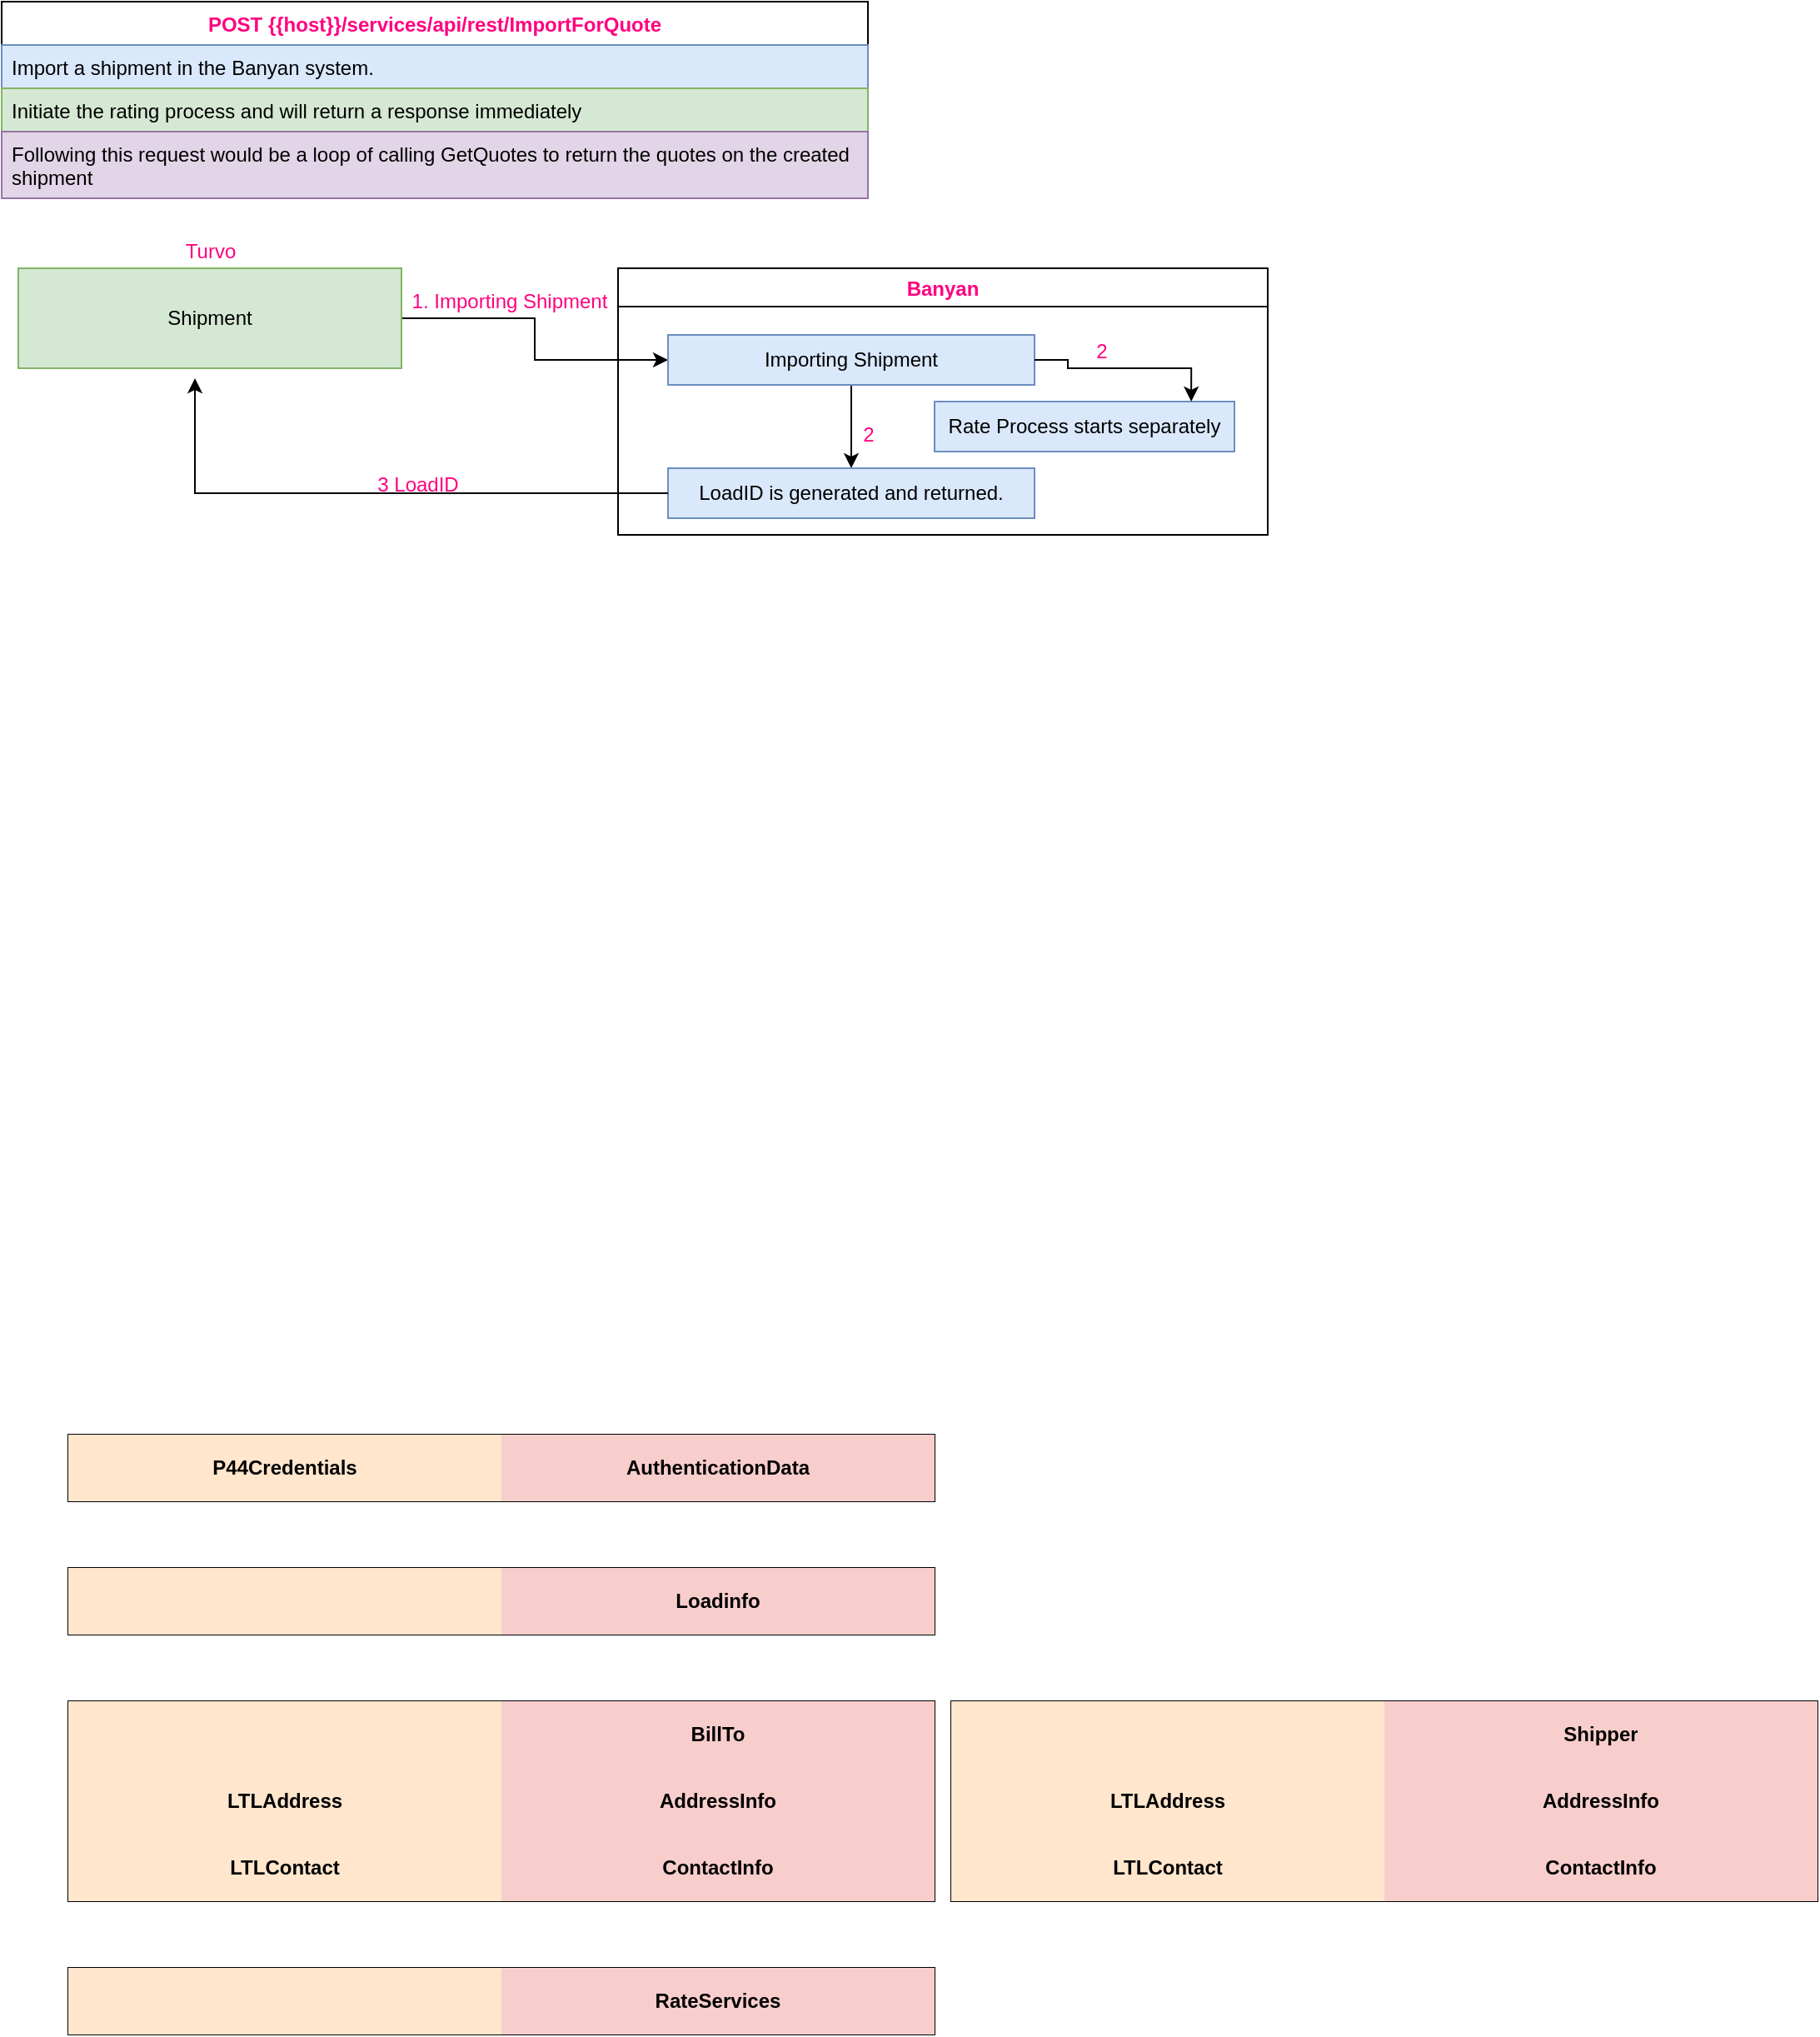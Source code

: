 <mxfile version="14.8.5" type="github" pages="3">
  <diagram id="OiAdG7TxA3gKg6y4t-il" name="01. /services/api/rest/ImportForQuote">
    <mxGraphModel dx="1022" dy="1328" grid="1" gridSize="10" guides="1" tooltips="1" connect="1" arrows="1" fold="1" page="1" pageScale="1" pageWidth="1100" pageHeight="850" math="0" shadow="0">
      <root>
        <mxCell id="0" />
        <mxCell id="1" parent="0" />
        <mxCell id="1lkWncFinOV1puRLaE7o-2" value="POST {{host}}/services/api/rest/ImportForQuote" style="swimlane;fontStyle=1;childLayout=stackLayout;horizontal=1;startSize=26;horizontalStack=0;resizeParent=1;resizeParentMax=0;resizeLast=0;collapsible=1;marginBottom=0;fontColor=#FF0080;" parent="1" vertex="1">
          <mxGeometry y="-380" width="520" height="118" as="geometry" />
        </mxCell>
        <mxCell id="1lkWncFinOV1puRLaE7o-3" value="Import a shipment in the Banyan system." style="text;strokeColor=#6c8ebf;fillColor=#dae8fc;align=left;verticalAlign=top;spacingLeft=4;spacingRight=4;overflow=hidden;rotatable=0;points=[[0,0.5],[1,0.5]];portConstraint=eastwest;" parent="1lkWncFinOV1puRLaE7o-2" vertex="1">
          <mxGeometry y="26" width="520" height="26" as="geometry" />
        </mxCell>
        <mxCell id="1lkWncFinOV1puRLaE7o-4" value="Initiate the rating process and will return a response immediately" style="text;strokeColor=#82b366;fillColor=#d5e8d4;align=left;verticalAlign=top;spacingLeft=4;spacingRight=4;overflow=hidden;rotatable=0;points=[[0,0.5],[1,0.5]];portConstraint=eastwest;" parent="1lkWncFinOV1puRLaE7o-2" vertex="1">
          <mxGeometry y="52" width="520" height="26" as="geometry" />
        </mxCell>
        <mxCell id="1lkWncFinOV1puRLaE7o-5" value="Following this request would be a loop of calling GetQuotes to return the quotes on the created shipment" style="text;strokeColor=#9673a6;fillColor=#e1d5e7;align=left;verticalAlign=top;spacingLeft=4;spacingRight=4;overflow=hidden;rotatable=0;points=[[0,0.5],[1,0.5]];portConstraint=eastwest;whiteSpace=wrap;" parent="1lkWncFinOV1puRLaE7o-2" vertex="1">
          <mxGeometry y="78" width="520" height="40" as="geometry" />
        </mxCell>
        <mxCell id="oROay4NZP8Qruy1n3SG--2" style="edgeStyle=orthogonalEdgeStyle;rounded=0;orthogonalLoop=1;jettySize=auto;html=1;" parent="1" source="1lkWncFinOV1puRLaE7o-6" target="oROay4NZP8Qruy1n3SG--1" edge="1">
          <mxGeometry relative="1" as="geometry">
            <Array as="points">
              <mxPoint x="320" y="-190" />
              <mxPoint x="320" y="-165" />
            </Array>
          </mxGeometry>
        </mxCell>
        <mxCell id="1lkWncFinOV1puRLaE7o-6" value="Shipment" style="rounded=0;whiteSpace=wrap;html=1;fillColor=#d5e8d4;strokeColor=#82b366;" parent="1" vertex="1">
          <mxGeometry x="10" y="-220" width="230" height="60" as="geometry" />
        </mxCell>
        <mxCell id="1lkWncFinOV1puRLaE7o-7" value="Turvo" style="text;html=1;align=center;verticalAlign=middle;resizable=0;points=[];autosize=1;strokeColor=none;fontColor=#FF0080;" parent="1" vertex="1">
          <mxGeometry x="100" y="-240" width="50" height="20" as="geometry" />
        </mxCell>
        <mxCell id="1lkWncFinOV1puRLaE7o-13" value="1. Importing Shipment" style="text;html=1;strokeColor=none;fillColor=none;align=center;verticalAlign=middle;whiteSpace=wrap;rounded=0;fontColor=#FF0080;" parent="1" vertex="1">
          <mxGeometry x="240" y="-210" width="130" height="20" as="geometry" />
        </mxCell>
        <mxCell id="1lkWncFinOV1puRLaE7o-15" value="Banyan" style="swimlane;fontColor=#FF0080;startSize=23;" parent="1" vertex="1">
          <mxGeometry x="370" y="-220" width="390" height="160" as="geometry" />
        </mxCell>
        <mxCell id="oROay4NZP8Qruy1n3SG--6" style="edgeStyle=orthogonalEdgeStyle;rounded=0;orthogonalLoop=1;jettySize=auto;html=1;entryX=0.5;entryY=0;entryDx=0;entryDy=0;" parent="1lkWncFinOV1puRLaE7o-15" source="oROay4NZP8Qruy1n3SG--1" target="oROay4NZP8Qruy1n3SG--5" edge="1">
          <mxGeometry relative="1" as="geometry" />
        </mxCell>
        <mxCell id="oROay4NZP8Qruy1n3SG--1" value="Importing Shipment" style="rounded=0;whiteSpace=wrap;html=1;fillColor=#dae8fc;strokeColor=#6c8ebf;" parent="1lkWncFinOV1puRLaE7o-15" vertex="1">
          <mxGeometry x="30" y="40" width="220" height="30" as="geometry" />
        </mxCell>
        <mxCell id="oROay4NZP8Qruy1n3SG--5" value="LoadID is generated and returned." style="rounded=0;whiteSpace=wrap;html=1;fillColor=#dae8fc;strokeColor=#6c8ebf;" parent="1lkWncFinOV1puRLaE7o-15" vertex="1">
          <mxGeometry x="30" y="120" width="220" height="30" as="geometry" />
        </mxCell>
        <mxCell id="BpCV8GKEyDNsDf4MUvl9-3" value="&lt;font color=&quot;#ff0080&quot;&gt;2&lt;/font&gt;" style="text;html=1;align=center;verticalAlign=middle;resizable=0;points=[];autosize=1;strokeColor=none;" parent="1lkWncFinOV1puRLaE7o-15" vertex="1">
          <mxGeometry x="140" y="90" width="20" height="20" as="geometry" />
        </mxCell>
        <mxCell id="oROay4NZP8Qruy1n3SG--3" value="Rate Process starts separately" style="rounded=0;whiteSpace=wrap;html=1;fillColor=#dae8fc;strokeColor=#6c8ebf;" parent="1" vertex="1">
          <mxGeometry x="560" y="-140" width="180" height="30" as="geometry" />
        </mxCell>
        <mxCell id="oROay4NZP8Qruy1n3SG--4" style="edgeStyle=orthogonalEdgeStyle;rounded=0;orthogonalLoop=1;jettySize=auto;html=1;entryX=0.856;entryY=0;entryDx=0;entryDy=0;entryPerimeter=0;" parent="1" source="oROay4NZP8Qruy1n3SG--1" target="oROay4NZP8Qruy1n3SG--3" edge="1">
          <mxGeometry relative="1" as="geometry">
            <Array as="points">
              <mxPoint x="640" y="-165" />
              <mxPoint x="640" y="-160" />
              <mxPoint x="714" y="-160" />
            </Array>
          </mxGeometry>
        </mxCell>
        <mxCell id="oROay4NZP8Qruy1n3SG--7" style="edgeStyle=orthogonalEdgeStyle;rounded=0;orthogonalLoop=1;jettySize=auto;html=1;entryX=0.461;entryY=1.1;entryDx=0;entryDy=0;entryPerimeter=0;" parent="1" source="oROay4NZP8Qruy1n3SG--5" target="1lkWncFinOV1puRLaE7o-6" edge="1">
          <mxGeometry relative="1" as="geometry" />
        </mxCell>
        <mxCell id="oROay4NZP8Qruy1n3SG--8" value="3 LoadID" style="text;html=1;strokeColor=none;fillColor=none;align=center;verticalAlign=middle;whiteSpace=wrap;rounded=0;fontColor=#FF0080;" parent="1" vertex="1">
          <mxGeometry x="190" y="-100" width="120" height="20" as="geometry" />
        </mxCell>
        <mxCell id="oROay4NZP8Qruy1n3SG--9" value="" style="shape=table;startSize=0;container=1;collapsible=0;childLayout=tableLayout;" parent="1" vertex="1">
          <mxGeometry x="40" y="480" width="520" height="40" as="geometry" />
        </mxCell>
        <mxCell id="oROay4NZP8Qruy1n3SG--10" value="" style="shape=partialRectangle;collapsible=0;dropTarget=0;pointerEvents=0;fillColor=none;top=0;left=0;bottom=0;right=0;points=[[0,0.5],[1,0.5]];portConstraint=eastwest;" parent="oROay4NZP8Qruy1n3SG--9" vertex="1">
          <mxGeometry width="520" height="40" as="geometry" />
        </mxCell>
        <mxCell id="oROay4NZP8Qruy1n3SG--11" value="&lt;b&gt;P44Credentials&lt;/b&gt;" style="shape=partialRectangle;html=1;whiteSpace=wrap;connectable=0;overflow=hidden;fillColor=#ffe6cc;top=0;left=0;bottom=0;right=0;strokeColor=#d79b00;" parent="oROay4NZP8Qruy1n3SG--10" vertex="1">
          <mxGeometry width="260" height="40" as="geometry" />
        </mxCell>
        <mxCell id="oROay4NZP8Qruy1n3SG--12" value="&lt;b&gt;AuthenticationData&lt;/b&gt;" style="shape=partialRectangle;html=1;whiteSpace=wrap;connectable=0;overflow=hidden;fillColor=#f8cecc;top=0;left=0;bottom=0;right=0;strokeColor=#b85450;" parent="oROay4NZP8Qruy1n3SG--10" vertex="1">
          <mxGeometry x="260" width="260" height="40" as="geometry" />
        </mxCell>
        <mxCell id="oROay4NZP8Qruy1n3SG--19" value="" style="shape=table;startSize=0;container=1;collapsible=0;childLayout=tableLayout;" parent="1" vertex="1">
          <mxGeometry x="40" y="560" width="520" height="40" as="geometry" />
        </mxCell>
        <mxCell id="oROay4NZP8Qruy1n3SG--20" value="" style="shape=partialRectangle;collapsible=0;dropTarget=0;pointerEvents=0;fillColor=none;top=0;left=0;bottom=0;right=0;points=[[0,0.5],[1,0.5]];portConstraint=eastwest;" parent="oROay4NZP8Qruy1n3SG--19" vertex="1">
          <mxGeometry width="520" height="40" as="geometry" />
        </mxCell>
        <mxCell id="oROay4NZP8Qruy1n3SG--21" value="" style="shape=partialRectangle;html=1;whiteSpace=wrap;connectable=0;overflow=hidden;fillColor=#ffe6cc;top=0;left=0;bottom=0;right=0;strokeColor=#d79b00;" parent="oROay4NZP8Qruy1n3SG--20" vertex="1">
          <mxGeometry width="260" height="40" as="geometry" />
        </mxCell>
        <mxCell id="oROay4NZP8Qruy1n3SG--22" value="&lt;b&gt;Loadinfo&lt;/b&gt;" style="shape=partialRectangle;html=1;whiteSpace=wrap;connectable=0;overflow=hidden;fillColor=#f8cecc;top=0;left=0;bottom=0;right=0;strokeColor=#b85450;" parent="oROay4NZP8Qruy1n3SG--20" vertex="1">
          <mxGeometry x="260" width="260" height="40" as="geometry" />
        </mxCell>
        <mxCell id="oROay4NZP8Qruy1n3SG--23" value="" style="shape=table;startSize=0;container=1;collapsible=0;childLayout=tableLayout;" parent="1" vertex="1">
          <mxGeometry x="40" y="640" width="520" height="120" as="geometry" />
        </mxCell>
        <mxCell id="oROay4NZP8Qruy1n3SG--24" value="" style="shape=partialRectangle;collapsible=0;dropTarget=0;pointerEvents=0;fillColor=none;top=0;left=0;bottom=0;right=0;points=[[0,0.5],[1,0.5]];portConstraint=eastwest;" parent="oROay4NZP8Qruy1n3SG--23" vertex="1">
          <mxGeometry width="520" height="40" as="geometry" />
        </mxCell>
        <mxCell id="oROay4NZP8Qruy1n3SG--25" value="" style="shape=partialRectangle;html=1;whiteSpace=wrap;connectable=0;overflow=hidden;fillColor=#ffe6cc;top=0;left=0;bottom=0;right=0;strokeColor=#d79b00;" parent="oROay4NZP8Qruy1n3SG--24" vertex="1">
          <mxGeometry width="260" height="40" as="geometry" />
        </mxCell>
        <mxCell id="oROay4NZP8Qruy1n3SG--26" value="&lt;b&gt;BillTo&lt;/b&gt;" style="shape=partialRectangle;html=1;whiteSpace=wrap;connectable=0;overflow=hidden;fillColor=#f8cecc;top=0;left=0;bottom=0;right=0;strokeColor=#b85450;" parent="oROay4NZP8Qruy1n3SG--24" vertex="1">
          <mxGeometry x="260" width="260" height="40" as="geometry" />
        </mxCell>
        <mxCell id="oROay4NZP8Qruy1n3SG--27" style="shape=partialRectangle;collapsible=0;dropTarget=0;pointerEvents=0;fillColor=none;top=0;left=0;bottom=0;right=0;points=[[0,0.5],[1,0.5]];portConstraint=eastwest;" parent="oROay4NZP8Qruy1n3SG--23" vertex="1">
          <mxGeometry y="40" width="520" height="40" as="geometry" />
        </mxCell>
        <mxCell id="oROay4NZP8Qruy1n3SG--28" value="&lt;b&gt;LTLAddress&lt;/b&gt;" style="shape=partialRectangle;html=1;whiteSpace=wrap;connectable=0;overflow=hidden;fillColor=#ffe6cc;top=0;left=0;bottom=0;right=0;strokeColor=#d79b00;" parent="oROay4NZP8Qruy1n3SG--27" vertex="1">
          <mxGeometry width="260" height="40" as="geometry" />
        </mxCell>
        <mxCell id="oROay4NZP8Qruy1n3SG--29" value="&lt;b&gt;AddressInfo&lt;/b&gt;" style="shape=partialRectangle;html=1;whiteSpace=wrap;connectable=0;overflow=hidden;fillColor=#f8cecc;top=0;left=0;bottom=0;right=0;strokeColor=#b85450;" parent="oROay4NZP8Qruy1n3SG--27" vertex="1">
          <mxGeometry x="260" width="260" height="40" as="geometry" />
        </mxCell>
        <mxCell id="oROay4NZP8Qruy1n3SG--30" style="shape=partialRectangle;collapsible=0;dropTarget=0;pointerEvents=0;fillColor=none;top=0;left=0;bottom=0;right=0;points=[[0,0.5],[1,0.5]];portConstraint=eastwest;" parent="oROay4NZP8Qruy1n3SG--23" vertex="1">
          <mxGeometry y="80" width="520" height="40" as="geometry" />
        </mxCell>
        <mxCell id="oROay4NZP8Qruy1n3SG--31" value="&lt;b&gt;LTLContact&lt;/b&gt;" style="shape=partialRectangle;html=1;whiteSpace=wrap;connectable=0;overflow=hidden;fillColor=#ffe6cc;top=0;left=0;bottom=0;right=0;strokeColor=#d79b00;" parent="oROay4NZP8Qruy1n3SG--30" vertex="1">
          <mxGeometry width="260" height="40" as="geometry" />
        </mxCell>
        <mxCell id="oROay4NZP8Qruy1n3SG--32" value="&lt;b&gt;ContactInfo&lt;/b&gt;" style="shape=partialRectangle;html=1;whiteSpace=wrap;connectable=0;overflow=hidden;fillColor=#f8cecc;top=0;left=0;bottom=0;right=0;strokeColor=#b85450;" parent="oROay4NZP8Qruy1n3SG--30" vertex="1">
          <mxGeometry x="260" width="260" height="40" as="geometry" />
        </mxCell>
        <mxCell id="oROay4NZP8Qruy1n3SG--33" value="" style="shape=table;startSize=0;container=1;collapsible=0;childLayout=tableLayout;" parent="1" vertex="1">
          <mxGeometry x="40" y="800" width="520" height="40" as="geometry" />
        </mxCell>
        <mxCell id="oROay4NZP8Qruy1n3SG--34" value="" style="shape=partialRectangle;collapsible=0;dropTarget=0;pointerEvents=0;fillColor=none;top=0;left=0;bottom=0;right=0;points=[[0,0.5],[1,0.5]];portConstraint=eastwest;" parent="oROay4NZP8Qruy1n3SG--33" vertex="1">
          <mxGeometry width="520" height="40" as="geometry" />
        </mxCell>
        <mxCell id="oROay4NZP8Qruy1n3SG--35" value="" style="shape=partialRectangle;html=1;whiteSpace=wrap;connectable=0;overflow=hidden;fillColor=#ffe6cc;top=0;left=0;bottom=0;right=0;strokeColor=#d79b00;" parent="oROay4NZP8Qruy1n3SG--34" vertex="1">
          <mxGeometry width="260" height="40" as="geometry" />
        </mxCell>
        <mxCell id="oROay4NZP8Qruy1n3SG--36" value="&lt;b&gt;RateServices&lt;/b&gt;" style="shape=partialRectangle;html=1;whiteSpace=wrap;connectable=0;overflow=hidden;fillColor=#f8cecc;top=0;left=0;bottom=0;right=0;strokeColor=#b85450;" parent="oROay4NZP8Qruy1n3SG--34" vertex="1">
          <mxGeometry x="260" width="260" height="40" as="geometry" />
        </mxCell>
        <mxCell id="oROay4NZP8Qruy1n3SG--37" value="" style="shape=table;startSize=0;container=1;collapsible=0;childLayout=tableLayout;" parent="1" vertex="1">
          <mxGeometry x="570" y="640" width="520" height="120" as="geometry" />
        </mxCell>
        <mxCell id="oROay4NZP8Qruy1n3SG--38" value="" style="shape=partialRectangle;collapsible=0;dropTarget=0;pointerEvents=0;fillColor=none;top=0;left=0;bottom=0;right=0;points=[[0,0.5],[1,0.5]];portConstraint=eastwest;" parent="oROay4NZP8Qruy1n3SG--37" vertex="1">
          <mxGeometry width="520" height="40" as="geometry" />
        </mxCell>
        <mxCell id="oROay4NZP8Qruy1n3SG--39" value="" style="shape=partialRectangle;html=1;whiteSpace=wrap;connectable=0;overflow=hidden;fillColor=#ffe6cc;top=0;left=0;bottom=0;right=0;strokeColor=#d79b00;" parent="oROay4NZP8Qruy1n3SG--38" vertex="1">
          <mxGeometry width="260" height="40" as="geometry" />
        </mxCell>
        <mxCell id="oROay4NZP8Qruy1n3SG--40" value="&lt;b&gt;Shipper&lt;/b&gt;" style="shape=partialRectangle;html=1;whiteSpace=wrap;connectable=0;overflow=hidden;fillColor=#f8cecc;top=0;left=0;bottom=0;right=0;strokeColor=#b85450;" parent="oROay4NZP8Qruy1n3SG--38" vertex="1">
          <mxGeometry x="260" width="260" height="40" as="geometry" />
        </mxCell>
        <mxCell id="oROay4NZP8Qruy1n3SG--41" style="shape=partialRectangle;collapsible=0;dropTarget=0;pointerEvents=0;fillColor=none;top=0;left=0;bottom=0;right=0;points=[[0,0.5],[1,0.5]];portConstraint=eastwest;" parent="oROay4NZP8Qruy1n3SG--37" vertex="1">
          <mxGeometry y="40" width="520" height="40" as="geometry" />
        </mxCell>
        <mxCell id="oROay4NZP8Qruy1n3SG--42" value="&lt;b&gt;LTLAddress&lt;/b&gt;" style="shape=partialRectangle;html=1;whiteSpace=wrap;connectable=0;overflow=hidden;fillColor=#ffe6cc;top=0;left=0;bottom=0;right=0;strokeColor=#d79b00;" parent="oROay4NZP8Qruy1n3SG--41" vertex="1">
          <mxGeometry width="260" height="40" as="geometry" />
        </mxCell>
        <mxCell id="oROay4NZP8Qruy1n3SG--43" value="&lt;b&gt;AddressInfo&lt;/b&gt;" style="shape=partialRectangle;html=1;whiteSpace=wrap;connectable=0;overflow=hidden;fillColor=#f8cecc;top=0;left=0;bottom=0;right=0;strokeColor=#b85450;" parent="oROay4NZP8Qruy1n3SG--41" vertex="1">
          <mxGeometry x="260" width="260" height="40" as="geometry" />
        </mxCell>
        <mxCell id="oROay4NZP8Qruy1n3SG--44" style="shape=partialRectangle;collapsible=0;dropTarget=0;pointerEvents=0;fillColor=none;top=0;left=0;bottom=0;right=0;points=[[0,0.5],[1,0.5]];portConstraint=eastwest;" parent="oROay4NZP8Qruy1n3SG--37" vertex="1">
          <mxGeometry y="80" width="520" height="40" as="geometry" />
        </mxCell>
        <mxCell id="oROay4NZP8Qruy1n3SG--45" value="&lt;b&gt;LTLContact&lt;/b&gt;" style="shape=partialRectangle;html=1;whiteSpace=wrap;connectable=0;overflow=hidden;fillColor=#ffe6cc;top=0;left=0;bottom=0;right=0;strokeColor=#d79b00;" parent="oROay4NZP8Qruy1n3SG--44" vertex="1">
          <mxGeometry width="260" height="40" as="geometry" />
        </mxCell>
        <mxCell id="oROay4NZP8Qruy1n3SG--46" value="&lt;b&gt;ContactInfo&lt;/b&gt;" style="shape=partialRectangle;html=1;whiteSpace=wrap;connectable=0;overflow=hidden;fillColor=#f8cecc;top=0;left=0;bottom=0;right=0;strokeColor=#b85450;" parent="oROay4NZP8Qruy1n3SG--44" vertex="1">
          <mxGeometry x="260" width="260" height="40" as="geometry" />
        </mxCell>
        <mxCell id="BpCV8GKEyDNsDf4MUvl9-2" value="&lt;font color=&quot;#ff0080&quot;&gt;2&lt;/font&gt;" style="text;html=1;align=center;verticalAlign=middle;resizable=0;points=[];autosize=1;strokeColor=none;" parent="1" vertex="1">
          <mxGeometry x="650" y="-180" width="20" height="20" as="geometry" />
        </mxCell>
      </root>
    </mxGraphModel>
  </diagram>
  <diagram name="02 /services/api/rest/GetQuotes" id="FWxIg1FBerBXyO7mredP">
    <mxGraphModel dx="1022" dy="444" grid="1" gridSize="10" guides="1" tooltips="1" connect="1" arrows="1" fold="1" page="1" pageScale="1" pageWidth="1100" pageHeight="850" math="0" shadow="0">
      <root>
        <mxCell id="3qYp3PzX7lrmJIjdqvdg-0" />
        <mxCell id="3qYp3PzX7lrmJIjdqvdg-1" parent="3qYp3PzX7lrmJIjdqvdg-0" />
        <mxCell id="3qYp3PzX7lrmJIjdqvdg-2" value="{{host}}/services/api/rest/GetQuotes" style="swimlane;fontStyle=1;childLayout=stackLayout;horizontal=1;startSize=26;horizontalStack=0;resizeParent=1;resizeParentMax=0;resizeLast=0;collapsible=1;marginBottom=0;fontColor=#FF0080;" vertex="1" parent="3qYp3PzX7lrmJIjdqvdg-1">
          <mxGeometry width="520" height="52" as="geometry" />
        </mxCell>
        <mxCell id="3qYp3PzX7lrmJIjdqvdg-3" value="This function will retrieve all the valid quotes for a given shipment." style="text;strokeColor=#6c8ebf;fillColor=#dae8fc;align=left;verticalAlign=top;spacingLeft=4;spacingRight=4;overflow=hidden;rotatable=0;points=[[0,0.5],[1,0.5]];portConstraint=eastwest;" vertex="1" parent="3qYp3PzX7lrmJIjdqvdg-2">
          <mxGeometry y="26" width="520" height="26" as="geometry" />
        </mxCell>
        <mxCell id="3qYp3PzX7lrmJIjdqvdg-6" style="edgeStyle=orthogonalEdgeStyle;rounded=0;orthogonalLoop=1;jettySize=auto;html=1;" edge="1" parent="3qYp3PzX7lrmJIjdqvdg-1" source="3qYp3PzX7lrmJIjdqvdg-7">
          <mxGeometry relative="1" as="geometry">
            <Array as="points">
              <mxPoint x="320" y="230" />
              <mxPoint x="320" y="255" />
            </Array>
            <mxPoint x="400" y="255" as="targetPoint" />
          </mxGeometry>
        </mxCell>
        <mxCell id="3qYp3PzX7lrmJIjdqvdg-7" value="Shipment" style="rounded=0;whiteSpace=wrap;html=1;fillColor=#d5e8d4;strokeColor=#82b366;" vertex="1" parent="3qYp3PzX7lrmJIjdqvdg-1">
          <mxGeometry x="10" y="200" width="230" height="60" as="geometry" />
        </mxCell>
        <mxCell id="3qYp3PzX7lrmJIjdqvdg-8" value="Turvo" style="text;html=1;align=center;verticalAlign=middle;resizable=0;points=[];autosize=1;strokeColor=none;fontColor=#FF0080;" vertex="1" parent="3qYp3PzX7lrmJIjdqvdg-1">
          <mxGeometry x="100" y="180" width="50" height="20" as="geometry" />
        </mxCell>
        <mxCell id="3qYp3PzX7lrmJIjdqvdg-9" value="1 LoadID" style="text;html=1;strokeColor=none;fillColor=none;align=center;verticalAlign=middle;whiteSpace=wrap;rounded=0;fontColor=#FF0080;" vertex="1" parent="3qYp3PzX7lrmJIjdqvdg-1">
          <mxGeometry x="240" y="210" width="130" height="20" as="geometry" />
        </mxCell>
        <mxCell id="3qYp3PzX7lrmJIjdqvdg-10" value="Banyan" style="swimlane;fontColor=#FF0080;startSize=23;" vertex="1" parent="3qYp3PzX7lrmJIjdqvdg-1">
          <mxGeometry x="370" y="120" width="460" height="330" as="geometry" />
        </mxCell>
        <mxCell id="3qYp3PzX7lrmJIjdqvdg-11" style="edgeStyle=orthogonalEdgeStyle;rounded=0;orthogonalLoop=1;jettySize=auto;html=1;entryX=0.5;entryY=0;entryDx=0;entryDy=0;" edge="1" parent="3qYp3PzX7lrmJIjdqvdg-10" target="3qYp3PzX7lrmJIjdqvdg-13">
          <mxGeometry relative="1" as="geometry">
            <mxPoint x="140" y="70" as="sourcePoint" />
          </mxGeometry>
        </mxCell>
        <mxCell id="3qYp3PzX7lrmJIjdqvdg-16" style="edgeStyle=orthogonalEdgeStyle;rounded=0;orthogonalLoop=1;jettySize=auto;html=1;entryX=0.856;entryY=0;entryDx=0;entryDy=0;entryPerimeter=0;" edge="1" parent="3qYp3PzX7lrmJIjdqvdg-1" target="3qYp3PzX7lrmJIjdqvdg-15">
          <mxGeometry relative="1" as="geometry">
            <Array as="points">
              <mxPoint x="640" y="255" />
              <mxPoint x="640" y="260" />
              <mxPoint x="714" y="260" />
            </Array>
            <mxPoint x="620" y="255" as="sourcePoint" />
          </mxGeometry>
        </mxCell>
        <mxCell id="3qYp3PzX7lrmJIjdqvdg-17" style="edgeStyle=orthogonalEdgeStyle;rounded=0;orthogonalLoop=1;jettySize=auto;html=1;entryX=0.461;entryY=1.1;entryDx=0;entryDy=0;entryPerimeter=0;" edge="1" parent="3qYp3PzX7lrmJIjdqvdg-1" target="3qYp3PzX7lrmJIjdqvdg-7">
          <mxGeometry relative="1" as="geometry">
            <mxPoint x="400" y="335" as="sourcePoint" />
          </mxGeometry>
        </mxCell>
        <mxCell id="3qYp3PzX7lrmJIjdqvdg-52" value="{&lt;br&gt;&lt;span&gt;	&lt;/span&gt;&quot;Quotes&quot;:[&lt;br&gt;&lt;blockquote style=&quot;margin: 0 0 0 40px ; border: none ; padding: 0px&quot;&gt;&lt;span&gt;&lt;span style=&quot;white-space: pre&quot;&gt;	&lt;/span&gt;{&lt;span&gt;	&lt;/span&gt;&lt;/span&gt;&lt;/blockquote&gt;&lt;blockquote style=&quot;margin: 0 0 0 40px ; border: none ; padding: 0px&quot;&gt;&lt;span&gt;&lt;br/&gt;&lt;/span&gt;&lt;span&gt;	&lt;/span&gt;&lt;span&gt;	&lt;/span&gt;&lt;span&gt;	&lt;/span&gt;&lt;span style=&quot;white-space: pre&quot;&gt;	&lt;/span&gt;&lt;span style=&quot;white-space: pre&quot;&gt;	&lt;/span&gt;&quot;LoadID&quot;: &quot;SameAsPassed&quot;,&lt;br&gt;&lt;span&gt;&lt;span style=&quot;white-space: pre&quot;&gt;	&lt;/span&gt;&lt;span style=&quot;white-space: pre&quot;&gt;	&lt;/span&gt;&quot;&lt;/span&gt;QuoteID&quot;: &quot;DifferentForEachQuote&quot;&lt;/blockquote&gt;&lt;span&gt;	&lt;/span&gt;&lt;span&gt;	&lt;/span&gt;&lt;span style=&quot;white-space: pre&quot;&gt;	&lt;/span&gt;&lt;span style=&quot;white-space: pre&quot;&gt;	&amp;nbsp;&lt;/span&gt;&amp;nbsp; &amp;nbsp; },&lt;br&gt;&lt;span&gt;	&lt;/span&gt;&lt;span&gt;	&lt;/span&gt;&lt;span style=&quot;white-space: pre&quot;&gt;&lt;span style=&quot;white-space: pre&quot;&gt;	&lt;/span&gt;&lt;span style=&quot;white-space: pre&quot;&gt;	&lt;/span&gt;    {	&lt;br/&gt;&lt;/span&gt;&lt;span style=&quot;white-space: pre&quot;&gt;	&lt;/span&gt;&lt;span style=&quot;white-space: pre&quot;&gt;	&lt;/span&gt;&lt;span style=&quot;white-space: pre&quot;&gt;	&lt;/span&gt;&quot;LoadID&quot;: &quot;SameAsPassed&quot;,&lt;br&gt;&lt;span style=&quot;white-space: pre&quot;&gt;	&lt;/span&gt;&lt;span style=&quot;white-space: pre&quot;&gt;	&lt;span&gt;	&lt;/span&gt;&quot;&lt;/span&gt;QuoteID&quot;: &quot;DifferentForEachQuote&quot;&lt;br&gt;&lt;span style=&quot;white-space: pre&quot;&gt;	&lt;/span&gt;&lt;span style=&quot;white-space: pre&quot;&gt;	&lt;/span&gt;&amp;nbsp; &amp;nbsp; },&lt;br&gt;&lt;span&gt;	&lt;/span&gt;&lt;span style=&quot;white-space: pre&quot;&gt;	&lt;/span&gt;&lt;span style=&quot;white-space: pre&quot;&gt;	&lt;/span&gt;]&lt;br&gt;}" style="rounded=0;whiteSpace=wrap;html=1;fillColor=#f8cecc;strokeColor=#b85450;align=left;" vertex="1" parent="3qYp3PzX7lrmJIjdqvdg-1">
          <mxGeometry x="400" y="160" width="400" height="240" as="geometry" />
        </mxCell>
        <mxCell id="3qYp3PzX7lrmJIjdqvdg-53" value="2. A set of Quotes" style="text;html=1;strokeColor=none;fillColor=none;align=center;verticalAlign=middle;whiteSpace=wrap;rounded=0;fontColor=#FF0080;" vertex="1" parent="3qYp3PzX7lrmJIjdqvdg-1">
          <mxGeometry x="120" y="310" width="130" height="20" as="geometry" />
        </mxCell>
        <mxCell id="3qYp3PzX7lrmJIjdqvdg-57" value="Just Pass the LoadID created by Banyan for shipment." style="text;strokeColor=#6c8ebf;fillColor=#dae8fc;align=left;verticalAlign=top;spacingLeft=4;spacingRight=4;overflow=hidden;rotatable=0;points=[[0,0.5],[1,0.5]];portConstraint=eastwest;" vertex="1" parent="3qYp3PzX7lrmJIjdqvdg-1">
          <mxGeometry y="52" width="520" height="26" as="geometry" />
        </mxCell>
      </root>
    </mxGraphModel>
  </diagram>
  <diagram name="03. /services/api/rest/ImportForQuote_Sync" id="VW07h3cwKVJhl0lstl71">
    <mxGraphModel dx="1022" dy="478" grid="1" gridSize="10" guides="1" tooltips="1" connect="1" arrows="1" fold="1" page="1" pageScale="1" pageWidth="1100" pageHeight="850" math="0" shadow="0">
      <root>
        <mxCell id="U-g3pxEUER873NjEjKzG-0" />
        <mxCell id="U-g3pxEUER873NjEjKzG-1" parent="U-g3pxEUER873NjEjKzG-0" />
        <mxCell id="U-g3pxEUER873NjEjKzG-2" value="POST {{host}}/services/api/rest/ImportForQuote" style="swimlane;fontStyle=1;childLayout=stackLayout;horizontal=1;startSize=26;horizontalStack=0;resizeParent=1;resizeParentMax=0;resizeLast=0;collapsible=1;marginBottom=0;fontColor=#FF0080;" vertex="1" parent="U-g3pxEUER873NjEjKzG-1">
          <mxGeometry y="40" width="520" height="118" as="geometry" />
        </mxCell>
        <mxCell id="U-g3pxEUER873NjEjKzG-3" value="Import a shipment in the Banyan system." style="text;strokeColor=#6c8ebf;fillColor=#dae8fc;align=left;verticalAlign=top;spacingLeft=4;spacingRight=4;overflow=hidden;rotatable=0;points=[[0,0.5],[1,0.5]];portConstraint=eastwest;" vertex="1" parent="U-g3pxEUER873NjEjKzG-2">
          <mxGeometry y="26" width="520" height="26" as="geometry" />
        </mxCell>
        <mxCell id="U-g3pxEUER873NjEjKzG-4" value="Initiate the rating process and will return a response immediately" style="text;strokeColor=#82b366;fillColor=#d5e8d4;align=left;verticalAlign=top;spacingLeft=4;spacingRight=4;overflow=hidden;rotatable=0;points=[[0,0.5],[1,0.5]];portConstraint=eastwest;" vertex="1" parent="U-g3pxEUER873NjEjKzG-2">
          <mxGeometry y="52" width="520" height="26" as="geometry" />
        </mxCell>
        <mxCell id="U-g3pxEUER873NjEjKzG-5" value="Following this request would be a loop of calling GetQuotes to return the quotes on the created shipment" style="text;strokeColor=#9673a6;fillColor=#e1d5e7;align=left;verticalAlign=top;spacingLeft=4;spacingRight=4;overflow=hidden;rotatable=0;points=[[0,0.5],[1,0.5]];portConstraint=eastwest;whiteSpace=wrap;" vertex="1" parent="U-g3pxEUER873NjEjKzG-2">
          <mxGeometry y="78" width="520" height="40" as="geometry" />
        </mxCell>
        <mxCell id="U-g3pxEUER873NjEjKzG-6" style="edgeStyle=orthogonalEdgeStyle;rounded=0;orthogonalLoop=1;jettySize=auto;html=1;" edge="1" parent="U-g3pxEUER873NjEjKzG-1" source="U-g3pxEUER873NjEjKzG-7" target="U-g3pxEUER873NjEjKzG-12">
          <mxGeometry relative="1" as="geometry">
            <Array as="points">
              <mxPoint x="320" y="230" />
              <mxPoint x="320" y="245" />
            </Array>
          </mxGeometry>
        </mxCell>
        <mxCell id="U-g3pxEUER873NjEjKzG-7" value="Shipment" style="rounded=0;whiteSpace=wrap;html=1;fillColor=#d5e8d4;strokeColor=#82b366;" vertex="1" parent="U-g3pxEUER873NjEjKzG-1">
          <mxGeometry x="10" y="200" width="230" height="60" as="geometry" />
        </mxCell>
        <mxCell id="U-g3pxEUER873NjEjKzG-8" value="Turvo" style="text;html=1;align=center;verticalAlign=middle;resizable=0;points=[];autosize=1;strokeColor=none;fontColor=#FF0080;" vertex="1" parent="U-g3pxEUER873NjEjKzG-1">
          <mxGeometry x="100" y="180" width="50" height="20" as="geometry" />
        </mxCell>
        <mxCell id="U-g3pxEUER873NjEjKzG-9" value="1. Importing Shipment" style="text;html=1;strokeColor=none;fillColor=none;align=center;verticalAlign=middle;whiteSpace=wrap;rounded=0;fontColor=#FF0080;" vertex="1" parent="U-g3pxEUER873NjEjKzG-1">
          <mxGeometry x="240" y="210" width="130" height="20" as="geometry" />
        </mxCell>
        <mxCell id="U-g3pxEUER873NjEjKzG-10" value="Banyan" style="swimlane;fontColor=#FF0080;startSize=23;" vertex="1" parent="U-g3pxEUER873NjEjKzG-1">
          <mxGeometry x="370" y="200" width="470" height="440" as="geometry" />
        </mxCell>
        <mxCell id="LS-Lc405rFHRBbfT6CRn-0" style="edgeStyle=orthogonalEdgeStyle;rounded=0;orthogonalLoop=1;jettySize=auto;html=1;entryX=0.5;entryY=0;entryDx=0;entryDy=0;" edge="1" parent="U-g3pxEUER873NjEjKzG-10" source="U-g3pxEUER873NjEjKzG-12" target="U-g3pxEUER873NjEjKzG-15">
          <mxGeometry relative="1" as="geometry" />
        </mxCell>
        <mxCell id="U-g3pxEUER873NjEjKzG-12" value="Importing Shipment" style="rounded=0;whiteSpace=wrap;html=1;fillColor=#dae8fc;strokeColor=#6c8ebf;" vertex="1" parent="U-g3pxEUER873NjEjKzG-10">
          <mxGeometry x="30" y="40" width="240" height="40" as="geometry" />
        </mxCell>
        <mxCell id="LS-Lc405rFHRBbfT6CRn-1" style="edgeStyle=orthogonalEdgeStyle;rounded=0;orthogonalLoop=1;jettySize=auto;html=1;" edge="1" parent="U-g3pxEUER873NjEjKzG-10" source="U-g3pxEUER873NjEjKzG-15">
          <mxGeometry relative="1" as="geometry">
            <mxPoint x="150" y="190" as="targetPoint" />
          </mxGeometry>
        </mxCell>
        <mxCell id="U-g3pxEUER873NjEjKzG-15" value="Rate Process starts&amp;nbsp;" style="rounded=0;whiteSpace=wrap;html=1;fillColor=#dae8fc;strokeColor=#6c8ebf;" vertex="1" parent="U-g3pxEUER873NjEjKzG-10">
          <mxGeometry x="30" y="120" width="240" height="40" as="geometry" />
        </mxCell>
        <mxCell id="U-g3pxEUER873NjEjKzG-17" style="edgeStyle=orthogonalEdgeStyle;rounded=0;orthogonalLoop=1;jettySize=auto;html=1;entryX=0.461;entryY=1.1;entryDx=0;entryDy=0;entryPerimeter=0;" edge="1" parent="U-g3pxEUER873NjEjKzG-1" target="U-g3pxEUER873NjEjKzG-7">
          <mxGeometry relative="1" as="geometry">
            <mxPoint x="400" y="417.5" as="sourcePoint" />
          </mxGeometry>
        </mxCell>
        <mxCell id="U-g3pxEUER873NjEjKzG-18" value="2. A set of Quotes" style="text;html=1;strokeColor=none;fillColor=none;align=center;verticalAlign=middle;whiteSpace=wrap;rounded=0;fontColor=#FF0080;" vertex="1" parent="U-g3pxEUER873NjEjKzG-1">
          <mxGeometry x="190" y="380" width="120" height="20" as="geometry" />
        </mxCell>
        <mxCell id="rtPEkSFmFEGh6jgvNy1m-0" value="{&lt;br&gt;&lt;span style=&quot;white-space: pre&quot;&gt;	&lt;/span&gt;&amp;nbsp; &amp;nbsp; ...,&lt;br&gt;&lt;span&gt;	&lt;/span&gt;&lt;blockquote style=&quot;margin: 0 0 0 40px ; border: none ; padding: 0px&quot;&gt;&quot;Quotes&quot;:[&lt;blockquote style=&quot;margin: 0 0 0 40px ; border: none ; padding: 0px&quot;&gt;&lt;span&gt;&lt;span style=&quot;white-space: pre&quot;&gt;	&lt;/span&gt;{&lt;/span&gt;&lt;/blockquote&gt;&lt;blockquote style=&quot;margin: 0 0 0 40px ; border: none ; padding: 0px&quot;&gt;&lt;span&gt;&lt;br&gt;&lt;/span&gt;&lt;/blockquote&gt;&lt;blockquote style=&quot;margin: 0 0 0 40px ; border: none ; padding: 0px&quot;&gt;&lt;span style=&quot;white-space: pre&quot;&gt;	&lt;/span&gt;&lt;span style=&quot;white-space: pre&quot;&gt;	&lt;/span&gt;&quot;LoadID&quot;: &quot;SameAsPassed&quot;,&lt;/blockquote&gt;&lt;blockquote style=&quot;margin: 0 0 0 40px ; border: none ; padding: 0px&quot;&gt;&lt;span&gt;&lt;span style=&quot;white-space: pre&quot;&gt;	&lt;/span&gt;&lt;span style=&quot;white-space: pre&quot;&gt;	&lt;/span&gt;&quot;&lt;/span&gt;QuoteID&quot;: &quot;DifferentForEachQuote&quot;&lt;/blockquote&gt;&lt;span style=&quot;white-space: pre&quot;&gt;	&lt;/span&gt;&lt;span style=&quot;white-space: pre&quot;&gt;	&amp;nbsp;&lt;/span&gt;&amp;nbsp; &amp;nbsp; },&lt;br&gt;&lt;span style=&quot;white-space: pre&quot;&gt;&lt;span style=&quot;white-space: pre&quot;&gt;	&lt;/span&gt;&lt;span style=&quot;white-space: pre&quot;&gt;	&lt;/span&gt;    {	&lt;br&gt;&lt;/span&gt;&lt;span style=&quot;white-space: pre&quot;&gt;	&lt;/span&gt;&lt;span style=&quot;white-space: pre&quot;&gt;	&lt;/span&gt;&lt;span style=&quot;white-space: pre&quot;&gt;	&lt;/span&gt;&quot;LoadID&quot;: &quot;SameAsPassed&quot;,&lt;br&gt;&lt;span style=&quot;white-space: pre&quot;&gt;	&lt;/span&gt;&lt;span style=&quot;white-space: pre&quot;&gt;	&lt;span&gt;	&lt;/span&gt;&quot;&lt;/span&gt;QuoteID&quot;: &quot;DifferentForEachQuote&quot;&lt;br&gt;&lt;span style=&quot;white-space: pre&quot;&gt;	&lt;/span&gt;&lt;span style=&quot;white-space: pre&quot;&gt;	&lt;/span&gt;&amp;nbsp; &amp;nbsp; },&lt;br&gt;&lt;span style=&quot;white-space: pre&quot;&gt;	&lt;/span&gt;&lt;span style=&quot;white-space: pre&quot;&gt;	&lt;/span&gt;]&lt;/blockquote&gt;}" style="rounded=0;whiteSpace=wrap;html=1;fillColor=#f8cecc;strokeColor=#b85450;align=left;" vertex="1" parent="U-g3pxEUER873NjEjKzG-1">
          <mxGeometry x="400" y="390" width="400" height="240" as="geometry" />
        </mxCell>
      </root>
    </mxGraphModel>
  </diagram>
</mxfile>
